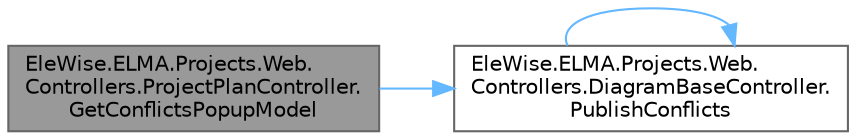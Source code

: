 digraph "EleWise.ELMA.Projects.Web.Controllers.ProjectPlanController.GetConflictsPopupModel"
{
 // LATEX_PDF_SIZE
  bgcolor="transparent";
  edge [fontname=Helvetica,fontsize=10,labelfontname=Helvetica,labelfontsize=10];
  node [fontname=Helvetica,fontsize=10,shape=box,height=0.2,width=0.4];
  rankdir="LR";
  Node1 [id="Node000001",label="EleWise.ELMA.Projects.Web.\lControllers.ProjectPlanController.\lGetConflictsPopupModel",height=0.2,width=0.4,color="gray40", fillcolor="grey60", style="filled", fontcolor="black",tooltip="Получить модель для попапа конфликтов"];
  Node1 -> Node2 [id="edge1_Node000001_Node000002",color="steelblue1",style="solid",tooltip=" "];
  Node2 [id="Node000002",label="EleWise.ELMA.Projects.Web.\lControllers.DiagramBaseController.\lPublishConflicts",height=0.2,width=0.4,color="grey40", fillcolor="white", style="filled",URL="$class_ele_wise_1_1_e_l_m_a_1_1_projects_1_1_web_1_1_controllers_1_1_diagram_base_controller.html#a4a24bceac08685906405c01d8e32bf03",tooltip="Возвращает конфликты и предупреждения перед публикацией плана проекта"];
  Node2 -> Node2 [id="edge2_Node000002_Node000002",color="steelblue1",style="solid",tooltip=" "];
}
